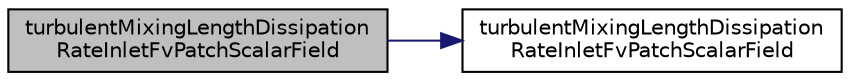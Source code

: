digraph "turbulentMixingLengthDissipationRateInletFvPatchScalarField"
{
  bgcolor="transparent";
  edge [fontname="Helvetica",fontsize="10",labelfontname="Helvetica",labelfontsize="10"];
  node [fontname="Helvetica",fontsize="10",shape=record];
  rankdir="LR";
  Node1 [label="turbulentMixingLengthDissipation\lRateInletFvPatchScalarField",height=0.2,width=0.4,color="black", fillcolor="grey75", style="filled", fontcolor="black"];
  Node1 -> Node2 [color="midnightblue",fontsize="10",style="solid",fontname="Helvetica"];
  Node2 [label="turbulentMixingLengthDissipation\lRateInletFvPatchScalarField",height=0.2,width=0.4,color="black",URL="$a02799.html#ae90a2bfbc203f2fd6c5bd5fcbc7935a0",tooltip="Construct from patch and internal field. "];
}
